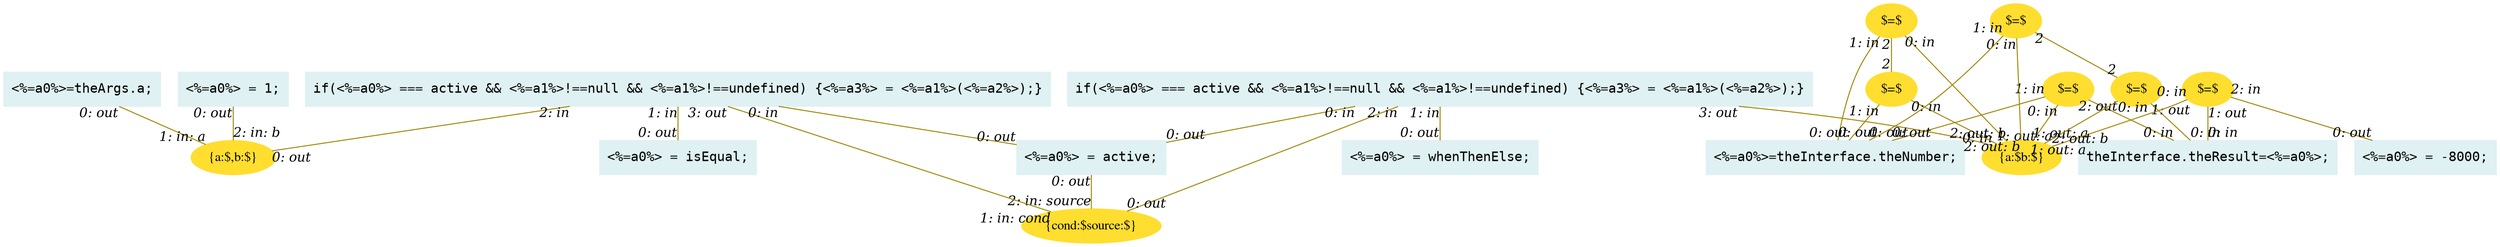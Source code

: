 digraph g{node_10000 [shape="ellipse", style="filled", color="#ffde2f", fontname="Times", label="{a:$,b:$}" ]
node_10056 [shape="ellipse", style="filled", color="#ffde2f", fontname="Times", label="{cond:$source:$}" ]
node_10057 [shape="ellipse", style="filled", color="#ffde2f", fontname="Times", label="{a:$b:$}" ]
node_10106 [shape="box", style="filled", color="#dff1f2", fontname="Courier", label="<%=a0%>=theArgs.a;
" ]
node_10108 [shape="box", style="filled", color="#dff1f2", fontname="Courier", label="<%=a0%>=theInterface.theNumber;
" ]
node_10110 [shape="box", style="filled", color="#dff1f2", fontname="Courier", label="theInterface.theResult=<%=a0%>;
" ]
node_10150 [shape="box", style="filled", color="#dff1f2", fontname="Courier", label="<%=a0%> = active;
" ]
node_10158 [shape="box", style="filled", color="#dff1f2", fontname="Courier", label="<%=a0%> = isEqual;
" ]
node_10160 [shape="box", style="filled", color="#dff1f2", fontname="Courier", label="<%=a0%> = whenThenElse;
" ]
node_10162 [shape="box", style="filled", color="#dff1f2", fontname="Courier", label="<%=a0%> = 1;
" ]
node_10164 [shape="box", style="filled", color="#dff1f2", fontname="Courier", label="<%=a0%> = -8000;
" ]
node_10166 [shape="box", style="filled", color="#dff1f2", fontname="Courier", label="if(<%=a0%> === active && <%=a1%>!==null && <%=a1%>!==undefined) {<%=a3%> = <%=a1%>(<%=a2%>);}
" ]
node_10171 [shape="box", style="filled", color="#dff1f2", fontname="Courier", label="if(<%=a0%> === active && <%=a1%>!==null && <%=a1%>!==undefined) {<%=a3%> = <%=a1%>(<%=a2%>);}
" ]
node_10176 [shape="ellipse", style="filled", color="#ffde2f", fontname="Times", label="$=$" ]
node_10180 [shape="ellipse", style="filled", color="#ffde2f", fontname="Times", label="$=$" ]
node_10184 [shape="ellipse", style="filled", color="#ffde2f", fontname="Times", label="$=$" ]
node_10196 [shape="ellipse", style="filled", color="#ffde2f", fontname="Times", label="$=$" ]
node_10200 [shape="ellipse", style="filled", color="#ffde2f", fontname="Times", label="$=$" ]
node_10204 [shape="ellipse", style="filled", color="#ffde2f", fontname="Times", label="$=$" ]
node_10106 -> node_10000 [dir=none, arrowHead=none, fontname="Times-Italic", arrowsize=1, color="#9d8400", label="",  headlabel="1: in: a", taillabel="0: out" ]
node_10150 -> node_10056 [dir=none, arrowHead=none, fontname="Times-Italic", arrowsize=1, color="#9d8400", label="",  headlabel="2: in: source", taillabel="0: out" ]
node_10162 -> node_10000 [dir=none, arrowHead=none, fontname="Times-Italic", arrowsize=1, color="#9d8400", label="",  headlabel="2: in: b", taillabel="0: out" ]
node_10166 -> node_10150 [dir=none, arrowHead=none, fontname="Times-Italic", arrowsize=1, color="#9d8400", label="",  headlabel="0: out", taillabel="0: in" ]
node_10166 -> node_10158 [dir=none, arrowHead=none, fontname="Times-Italic", arrowsize=1, color="#9d8400", label="",  headlabel="0: out", taillabel="1: in" ]
node_10166 -> node_10000 [dir=none, arrowHead=none, fontname="Times-Italic", arrowsize=1, color="#9d8400", label="",  headlabel="0: out", taillabel="2: in" ]
node_10166 -> node_10056 [dir=none, arrowHead=none, fontname="Times-Italic", arrowsize=1, color="#9d8400", label="",  headlabel="1: in: cond", taillabel="3: out" ]
node_10171 -> node_10150 [dir=none, arrowHead=none, fontname="Times-Italic", arrowsize=1, color="#9d8400", label="",  headlabel="0: out", taillabel="0: in" ]
node_10171 -> node_10160 [dir=none, arrowHead=none, fontname="Times-Italic", arrowsize=1, color="#9d8400", label="",  headlabel="0: out", taillabel="1: in" ]
node_10171 -> node_10056 [dir=none, arrowHead=none, fontname="Times-Italic", arrowsize=1, color="#9d8400", label="",  headlabel="0: out", taillabel="2: in" ]
node_10171 -> node_10057 [dir=none, arrowHead=none, fontname="Times-Italic", arrowsize=1, color="#9d8400", label="",  headlabel="0: in", taillabel="3: out" ]
node_10176 -> node_10057 [dir=none, arrowHead=none, fontname="Times-Italic", arrowsize=1, color="#9d8400", label="",  headlabel="1: out: a", taillabel="0: in" ]
node_10180 -> node_10057 [dir=none, arrowHead=none, fontname="Times-Italic", arrowsize=1, color="#9d8400", label="",  headlabel="1: out: a", taillabel="0: in" ]
node_10184 -> node_10057 [dir=none, arrowHead=none, fontname="Times-Italic", arrowsize=1, color="#9d8400", label="",  headlabel="1: out: a", taillabel="0: in" ]
node_10196 -> node_10164 [dir=none, arrowHead=none, fontname="Times-Italic", arrowsize=1, color="#9d8400", label="",  headlabel="0: out", taillabel="2: in" ]
node_10196 -> node_10057 [dir=none, arrowHead=none, fontname="Times-Italic", arrowsize=1, color="#9d8400", label="",  headlabel="2: out: b", taillabel="0: in" ]
node_10200 -> node_10180 [dir=none, arrowHead=none, fontname="Times-Italic", arrowsize=1, color="#9d8400", label="",  headlabel="2", taillabel="2" ]
node_10200 -> node_10057 [dir=none, arrowHead=none, fontname="Times-Italic", arrowsize=1, color="#9d8400", label="",  headlabel="2: out: b", taillabel="0: in" ]
node_10204 -> node_10184 [dir=none, arrowHead=none, fontname="Times-Italic", arrowsize=1, color="#9d8400", label="",  headlabel="2", taillabel="2" ]
node_10204 -> node_10057 [dir=none, arrowHead=none, fontname="Times-Italic", arrowsize=1, color="#9d8400", label="",  headlabel="2: out: b", taillabel="0: in" ]
node_10176 -> node_10108 [dir=none, arrowHead=none, fontname="Times-Italic", arrowsize=1, color="#9d8400", label="",  headlabel="0: out", taillabel="1: in" ]
node_10180 -> node_10108 [dir=none, arrowHead=none, fontname="Times-Italic", arrowsize=1, color="#9d8400", label="",  headlabel="0: out", taillabel="1: in" ]
node_10200 -> node_10108 [dir=none, arrowHead=none, fontname="Times-Italic", arrowsize=1, color="#9d8400", label="",  headlabel="0: out", taillabel="1: in" ]
node_10204 -> node_10108 [dir=none, arrowHead=none, fontname="Times-Italic", arrowsize=1, color="#9d8400", label="",  headlabel="0: out", taillabel="1: in" ]
node_10184 -> node_10110 [dir=none, arrowHead=none, fontname="Times-Italic", arrowsize=1, color="#9d8400", label="",  headlabel="0: in", taillabel="1: out" ]
node_10196 -> node_10110 [dir=none, arrowHead=none, fontname="Times-Italic", arrowsize=1, color="#9d8400", label="",  headlabel="0: in", taillabel="1: out" ]
node_10176 -> node_10110 [dir=none, arrowHead=none, fontname="Times-Italic", arrowsize=1, color="#9d8400", label="",  headlabel="0: in", taillabel="2: out" ]
}